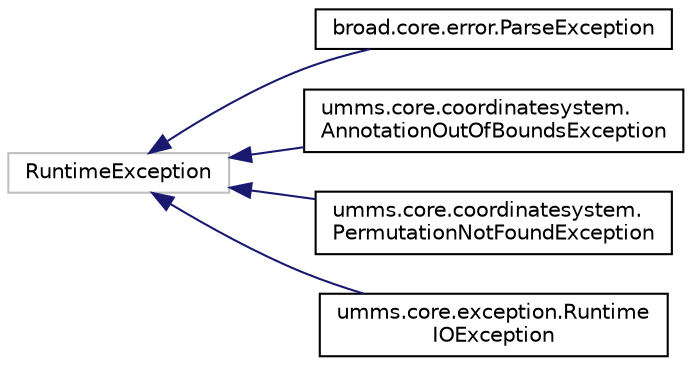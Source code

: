 digraph "Graphical Class Hierarchy"
{
  edge [fontname="Helvetica",fontsize="10",labelfontname="Helvetica",labelfontsize="10"];
  node [fontname="Helvetica",fontsize="10",shape=record];
  rankdir="LR";
  Node1 [label="RuntimeException",height=0.2,width=0.4,color="grey75", fillcolor="white", style="filled"];
  Node1 -> Node2 [dir="back",color="midnightblue",fontsize="10",style="solid",fontname="Helvetica"];
  Node2 [label="broad.core.error.ParseException",height=0.2,width=0.4,color="black", fillcolor="white", style="filled",URL="$classbroad_1_1core_1_1error_1_1_parse_exception.html"];
  Node1 -> Node3 [dir="back",color="midnightblue",fontsize="10",style="solid",fontname="Helvetica"];
  Node3 [label="umms.core.coordinatesystem.\lAnnotationOutOfBoundsException",height=0.2,width=0.4,color="black", fillcolor="white", style="filled",URL="$classumms_1_1core_1_1coordinatesystem_1_1_annotation_out_of_bounds_exception.html"];
  Node1 -> Node4 [dir="back",color="midnightblue",fontsize="10",style="solid",fontname="Helvetica"];
  Node4 [label="umms.core.coordinatesystem.\lPermutationNotFoundException",height=0.2,width=0.4,color="black", fillcolor="white", style="filled",URL="$classumms_1_1core_1_1coordinatesystem_1_1_permutation_not_found_exception.html"];
  Node1 -> Node5 [dir="back",color="midnightblue",fontsize="10",style="solid",fontname="Helvetica"];
  Node5 [label="umms.core.exception.Runtime\lIOException",height=0.2,width=0.4,color="black", fillcolor="white", style="filled",URL="$classumms_1_1core_1_1exception_1_1_runtime_i_o_exception.html"];
}
